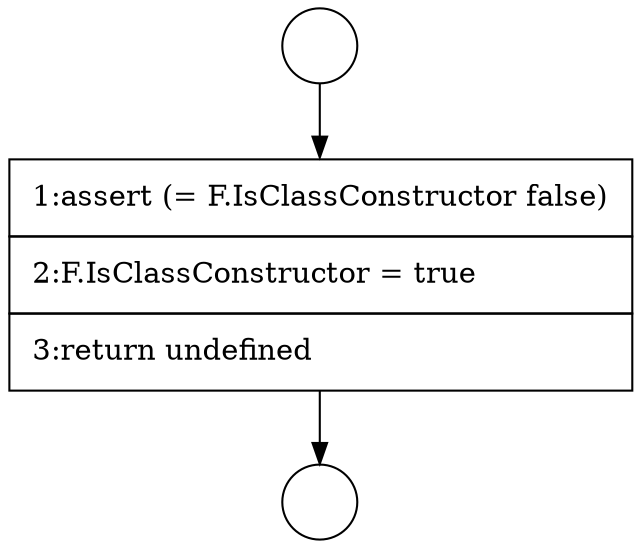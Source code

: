 digraph {
  node2352 [shape=circle label=" " color="black" fillcolor="white" style=filled]
  node2354 [shape=none, margin=0, label=<<font color="black">
    <table border="0" cellborder="1" cellspacing="0" cellpadding="10">
      <tr><td align="left">1:assert (= F.IsClassConstructor false)</td></tr>
      <tr><td align="left">2:F.IsClassConstructor = true</td></tr>
      <tr><td align="left">3:return undefined</td></tr>
    </table>
  </font>> color="black" fillcolor="white" style=filled]
  node2353 [shape=circle label=" " color="black" fillcolor="white" style=filled]
  node2352 -> node2354 [ color="black"]
  node2354 -> node2353 [ color="black"]
}
